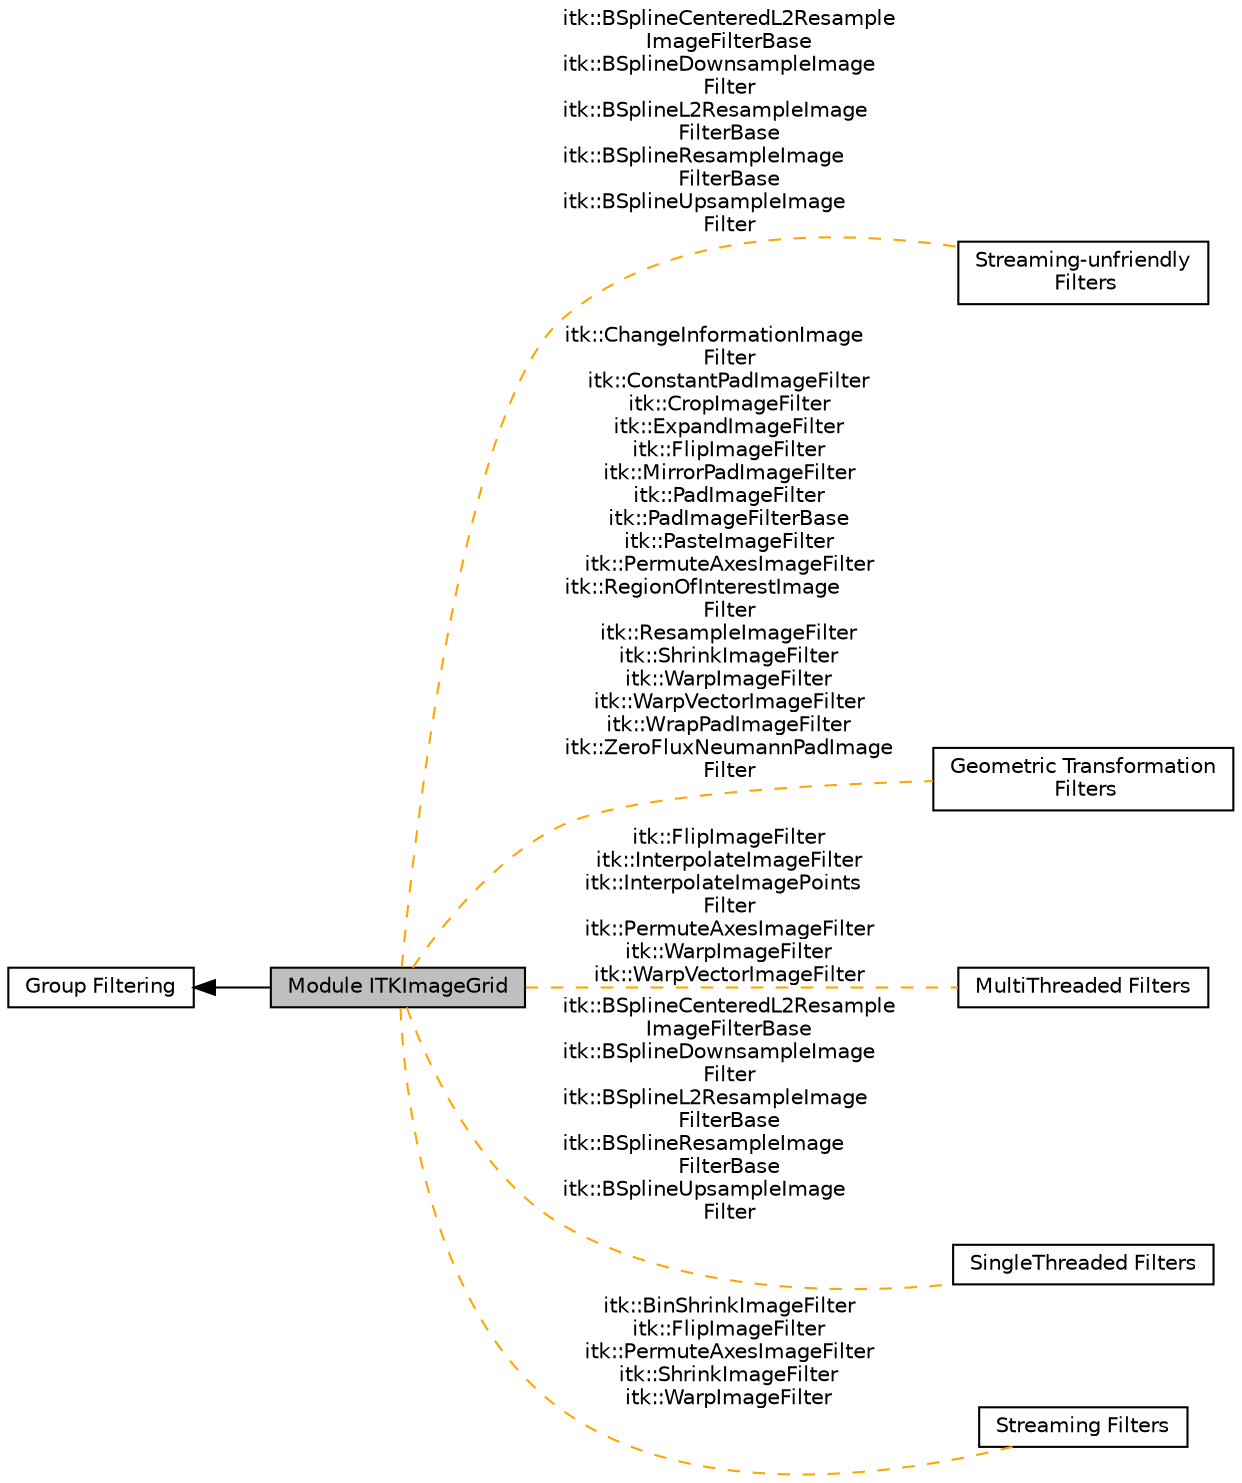 digraph "Module ITKImageGrid"
{
  edge [fontname="Helvetica",fontsize="10",labelfontname="Helvetica",labelfontsize="10"];
  node [fontname="Helvetica",fontsize="10",shape=box];
  rankdir=LR;
  Node5 [label="Streaming-unfriendly\l Filters",height=0.2,width=0.4,color="black", fillcolor="white", style="filled",URL="$group__CannotBeStreamed.html",tooltip=" "];
  Node6 [label="Geometric Transformation\l Filters",height=0.2,width=0.4,color="black", fillcolor="white", style="filled",URL="$group__GeometricTransform.html",tooltip=" "];
  Node2 [label="Group Filtering",height=0.2,width=0.4,color="black", fillcolor="white", style="filled",URL="$group__Group-Filtering.html",tooltip=" "];
  Node1 [label="Module ITKImageGrid",height=0.2,width=0.4,color="black", fillcolor="grey75", style="filled", fontcolor="black",tooltip=" "];
  Node7 [label="MultiThreaded Filters",height=0.2,width=0.4,color="black", fillcolor="white", style="filled",URL="$group__MultiThreaded.html",tooltip=" "];
  Node4 [label="SingleThreaded Filters",height=0.2,width=0.4,color="black", fillcolor="white", style="filled",URL="$group__SingleThreaded.html",tooltip=" "];
  Node3 [label="Streaming Filters",height=0.2,width=0.4,color="black", fillcolor="white", style="filled",URL="$group__Streamed.html",tooltip=" "];
  Node2->Node1 [shape=plaintext, dir="back", style="solid"];
  Node1->Node3 [shape=plaintext, label="itk::BinShrinkImageFilter\nitk::FlipImageFilter\nitk::PermuteAxesImageFilter\nitk::ShrinkImageFilter\nitk::WarpImageFilter", color="orange", dir="none", style="dashed"];
  Node1->Node4 [shape=plaintext, label="itk::BSplineCenteredL2Resample\lImageFilterBase\nitk::BSplineDownsampleImage\lFilter\nitk::BSplineL2ResampleImage\lFilterBase\nitk::BSplineResampleImage\lFilterBase\nitk::BSplineUpsampleImage\lFilter", color="orange", dir="none", style="dashed"];
  Node1->Node5 [shape=plaintext, label="itk::BSplineCenteredL2Resample\lImageFilterBase\nitk::BSplineDownsampleImage\lFilter\nitk::BSplineL2ResampleImage\lFilterBase\nitk::BSplineResampleImage\lFilterBase\nitk::BSplineUpsampleImage\lFilter", color="orange", dir="none", style="dashed"];
  Node1->Node6 [shape=plaintext, label="itk::ChangeInformationImage\lFilter\nitk::ConstantPadImageFilter\nitk::CropImageFilter\nitk::ExpandImageFilter\nitk::FlipImageFilter\nitk::MirrorPadImageFilter\nitk::PadImageFilter\nitk::PadImageFilterBase\nitk::PasteImageFilter\nitk::PermuteAxesImageFilter\nitk::RegionOfInterestImage\lFilter\nitk::ResampleImageFilter\nitk::ShrinkImageFilter\nitk::WarpImageFilter\nitk::WarpVectorImageFilter\nitk::WrapPadImageFilter\nitk::ZeroFluxNeumannPadImage\lFilter", color="orange", dir="none", style="dashed"];
  Node1->Node7 [shape=plaintext, label="itk::FlipImageFilter\nitk::InterpolateImageFilter\nitk::InterpolateImagePoints\lFilter\nitk::PermuteAxesImageFilter\nitk::WarpImageFilter\nitk::WarpVectorImageFilter", color="orange", dir="none", style="dashed"];
}
